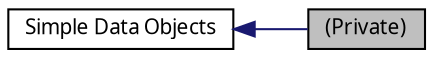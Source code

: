 digraph structs
{
  edge [fontname="FreeSans.ttf",fontsize=8,labelfontname="FreeSans.ttf",labelfontsize=8];
  node [fontname="FreeSans.ttf",fontsize=10,shape=record];
rankdir=LR;
  Node0 [label="(Private)",height=0.2,width=0.4,color="black", fillcolor="grey75", style="filled" fontcolor="black"];
  Node1 [label="Simple Data Objects",height=0.2,width=0.4,color="black", fillcolor="white", style="filled",URL="$group__SimpleDataObjects.html"];
  Node1->Node0 [shape=plaintext, color="midnightblue", dir="back", style="solid"];
}
